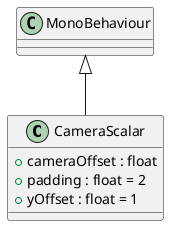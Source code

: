@startuml
class CameraScalar {
    + cameraOffset : float
    + padding : float = 2
    + yOffset : float = 1
}
MonoBehaviour <|-- CameraScalar
@enduml
